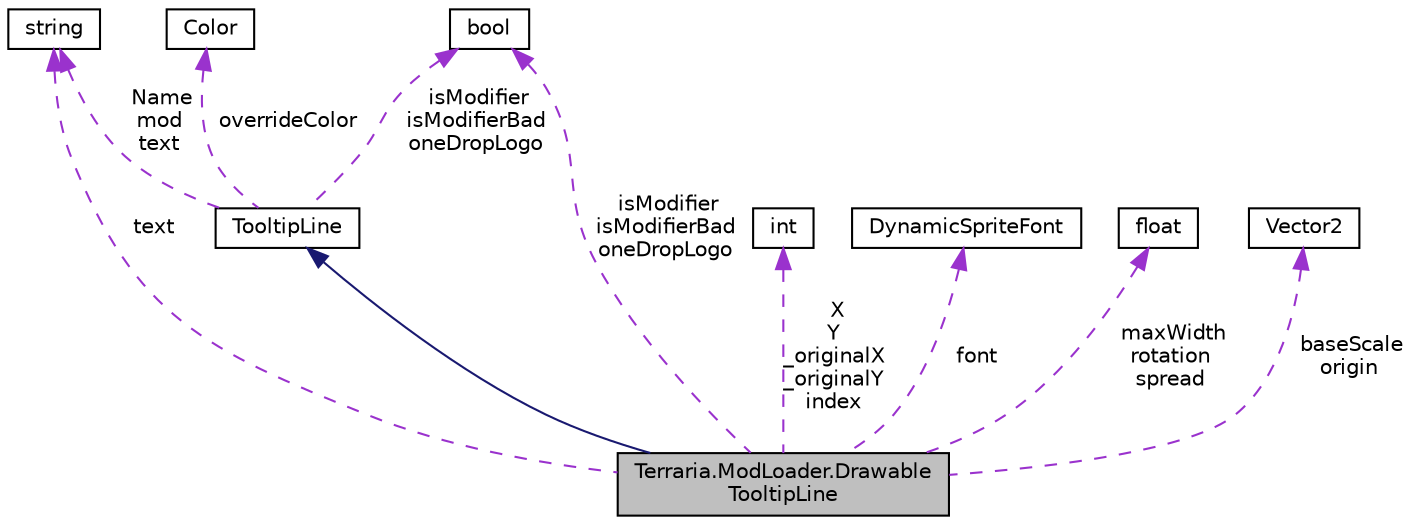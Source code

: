 digraph "Terraria.ModLoader.DrawableTooltipLine"
{
 // LATEX_PDF_SIZE
  edge [fontname="Helvetica",fontsize="10",labelfontname="Helvetica",labelfontsize="10"];
  node [fontname="Helvetica",fontsize="10",shape=record];
  Node1 [label="Terraria.ModLoader.Drawable\lTooltipLine",height=0.2,width=0.4,color="black", fillcolor="grey75", style="filled", fontcolor="black",tooltip="This class serves as a way to store information about a line that will be drawn of tooltip for an ite..."];
  Node2 -> Node1 [dir="back",color="midnightblue",fontsize="10",style="solid",fontname="Helvetica"];
  Node2 [label="TooltipLine",height=0.2,width=0.4,color="black", fillcolor="white", style="filled",URL="$class_terraria_1_1_mod_loader_1_1_tooltip_line.html",tooltip="This class serves as a way to store information about a line of tooltip for an item...."];
  Node3 -> Node2 [dir="back",color="darkorchid3",fontsize="10",style="dashed",label=" Name\nmod\ntext" ,fontname="Helvetica"];
  Node3 [label="string",height=0.2,width=0.4,color="black", fillcolor="white", style="filled",tooltip=" "];
  Node4 -> Node2 [dir="back",color="darkorchid3",fontsize="10",style="dashed",label=" isModifier\nisModifierBad\noneDropLogo" ,fontname="Helvetica"];
  Node4 [label="bool",height=0.2,width=0.4,color="black", fillcolor="white", style="filled",tooltip=" "];
  Node5 -> Node2 [dir="back",color="darkorchid3",fontsize="10",style="dashed",label=" overrideColor" ,fontname="Helvetica"];
  Node5 [label="Color",height=0.2,width=0.4,color="black", fillcolor="white", style="filled",tooltip=" "];
  Node3 -> Node1 [dir="back",color="darkorchid3",fontsize="10",style="dashed",label=" text" ,fontname="Helvetica"];
  Node6 -> Node1 [dir="back",color="darkorchid3",fontsize="10",style="dashed",label=" X\nY\n_originalX\n_originalY\nindex" ,fontname="Helvetica"];
  Node6 [label="int",height=0.2,width=0.4,color="black", fillcolor="white", style="filled",tooltip=" "];
  Node4 -> Node1 [dir="back",color="darkorchid3",fontsize="10",style="dashed",label=" isModifier\nisModifierBad\noneDropLogo" ,fontname="Helvetica"];
  Node7 -> Node1 [dir="back",color="darkorchid3",fontsize="10",style="dashed",label=" font" ,fontname="Helvetica"];
  Node7 [label="DynamicSpriteFont",height=0.2,width=0.4,color="black", fillcolor="white", style="filled",tooltip=" "];
  Node8 -> Node1 [dir="back",color="darkorchid3",fontsize="10",style="dashed",label=" maxWidth\nrotation\nspread" ,fontname="Helvetica"];
  Node8 [label="float",height=0.2,width=0.4,color="black", fillcolor="white", style="filled",tooltip=" "];
  Node9 -> Node1 [dir="back",color="darkorchid3",fontsize="10",style="dashed",label=" baseScale\norigin" ,fontname="Helvetica"];
  Node9 [label="Vector2",height=0.2,width=0.4,color="black", fillcolor="white", style="filled",tooltip=" "];
}
